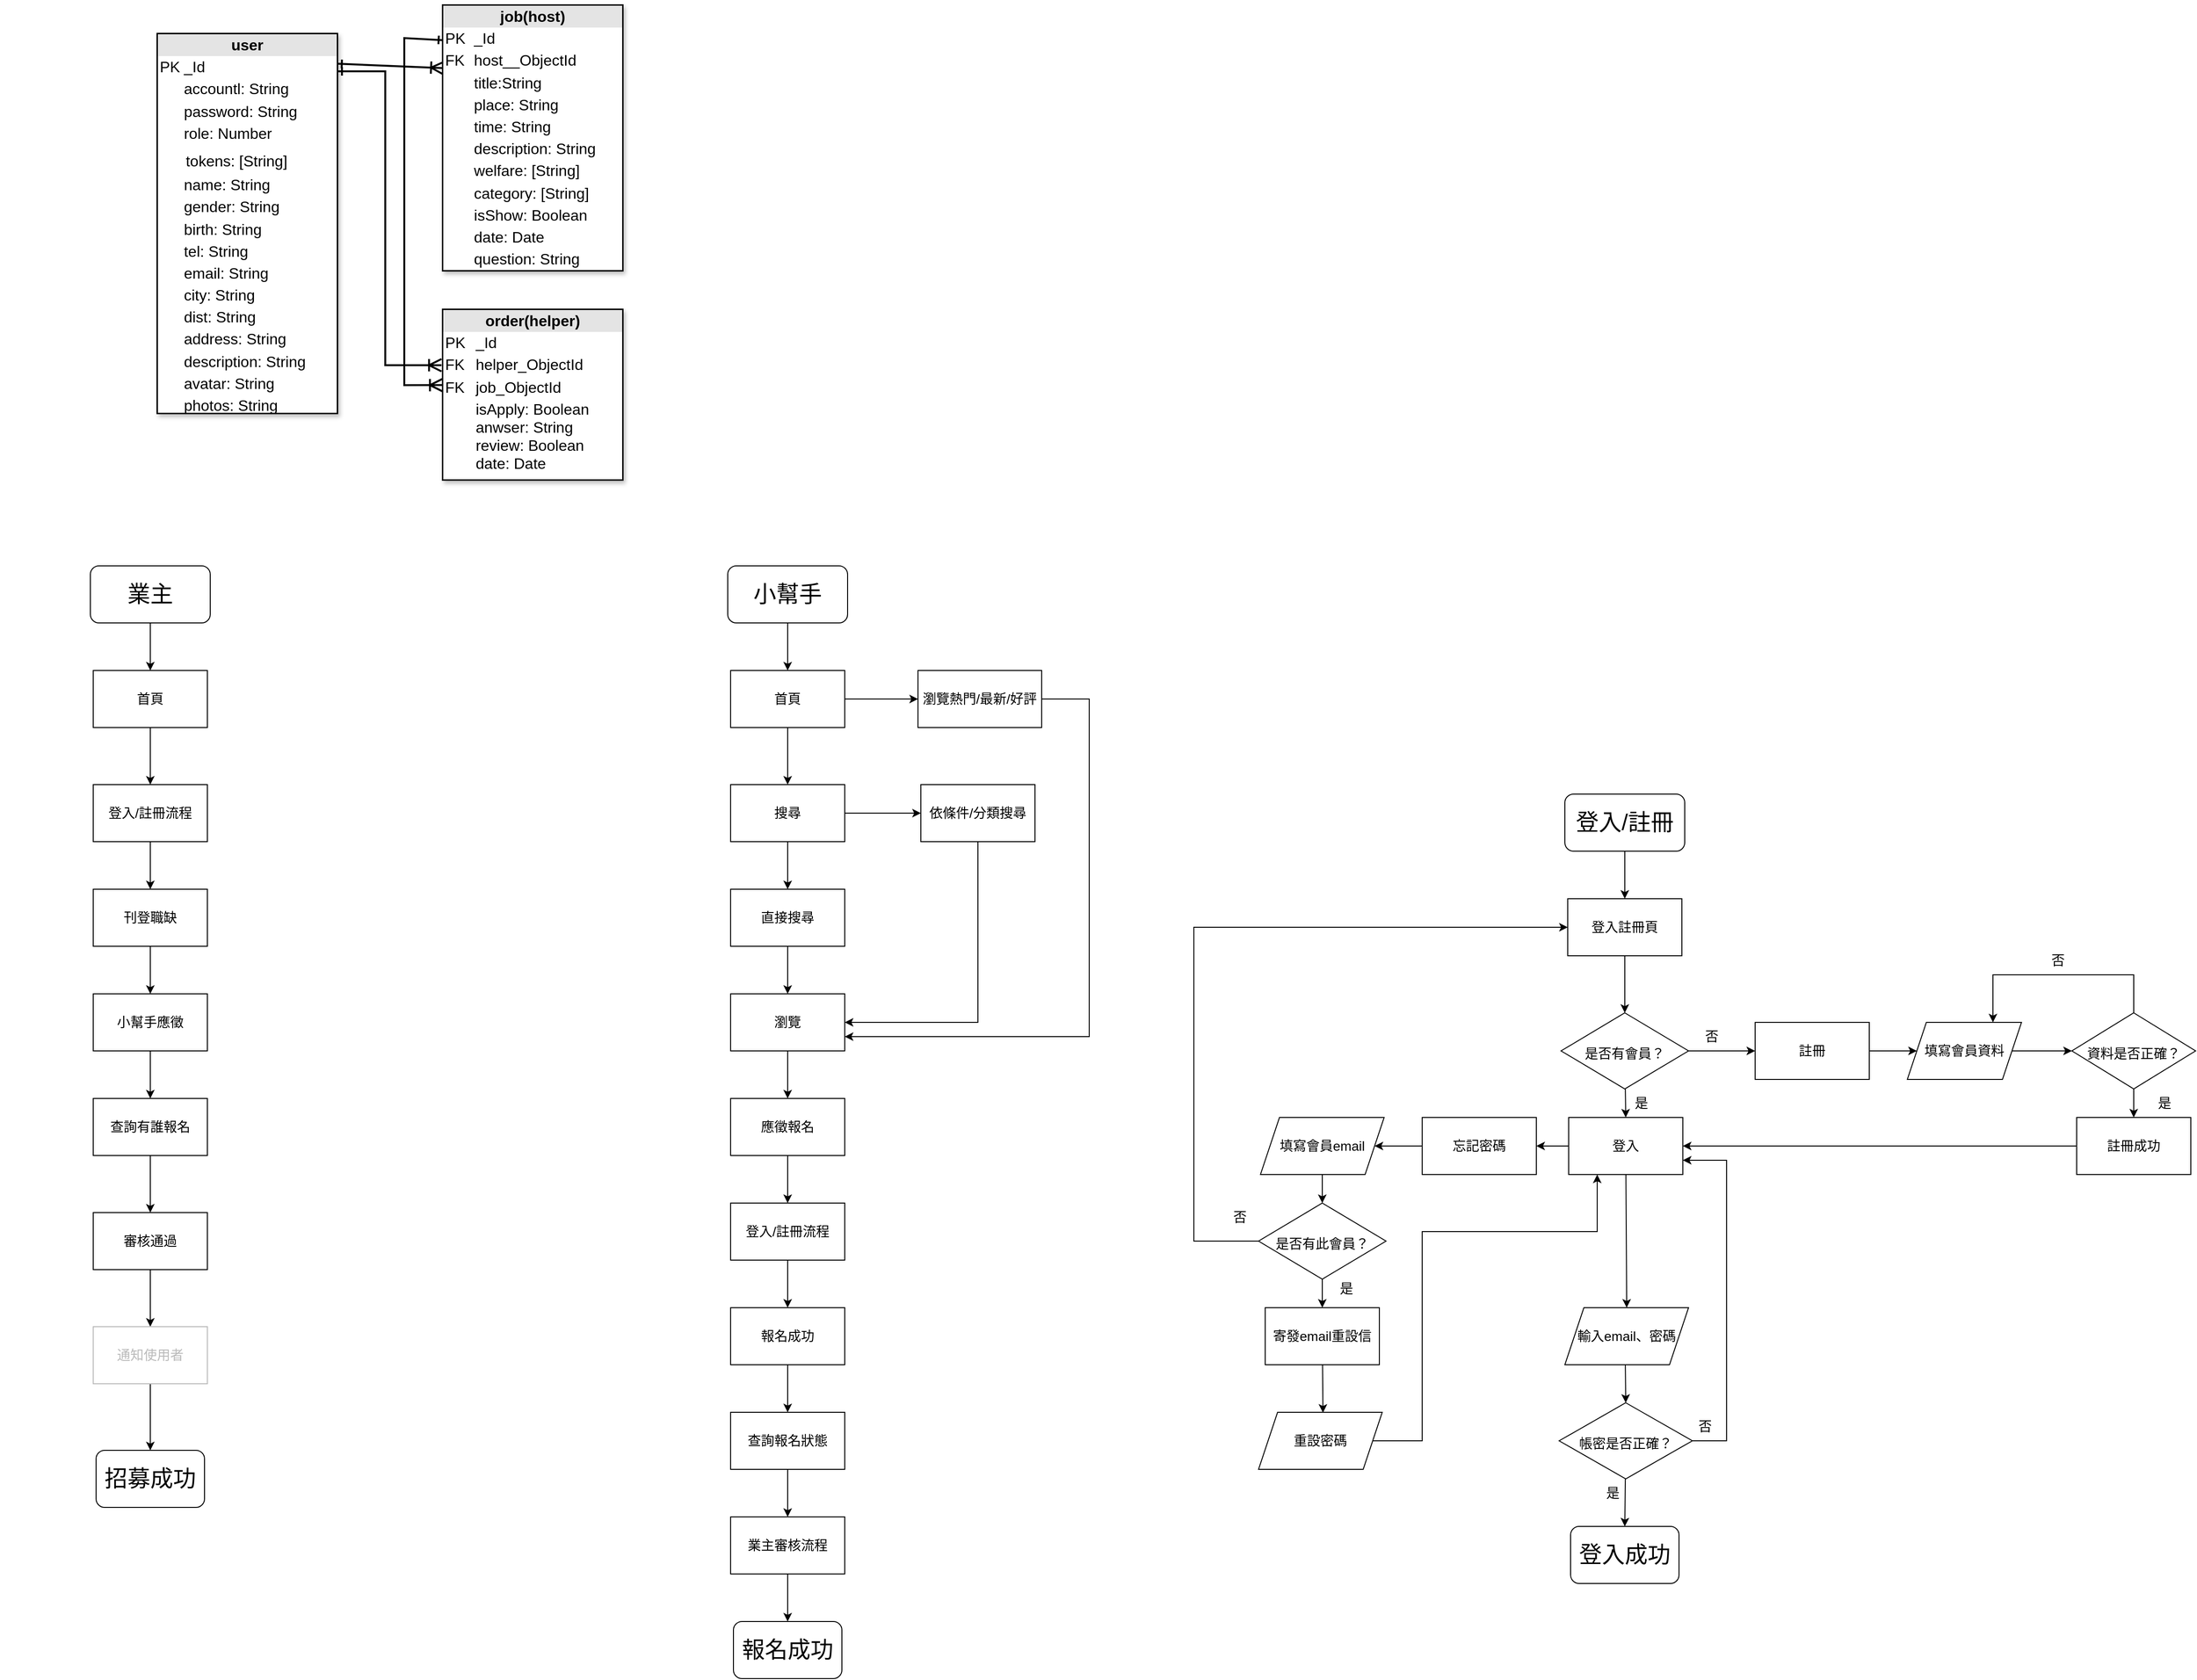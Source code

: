 <mxfile version="20.1.1" type="github">
  <diagram id="VXJa3HSxTeP06-adV4TN" name="Page-1">
    <mxGraphModel dx="2194" dy="1513" grid="1" gridSize="10" guides="1" tooltips="1" connect="1" arrows="1" fold="1" page="1" pageScale="1" pageWidth="1600" pageHeight="900" math="0" shadow="0">
      <root>
        <mxCell id="0" />
        <mxCell id="1" parent="0" />
        <mxCell id="glmr9BxrNnxyivZ2eAfm-76" style="edgeStyle=none;rounded=0;orthogonalLoop=1;jettySize=auto;html=1;entryX=0.5;entryY=0;entryDx=0;entryDy=0;fontSize=14;" parent="1" source="PhBX2D7lwxs2gd5kTWM1-1" target="glmr9BxrNnxyivZ2eAfm-75" edge="1">
          <mxGeometry relative="1" as="geometry" />
        </mxCell>
        <mxCell id="PhBX2D7lwxs2gd5kTWM1-1" value="&lt;font style=&quot;font-size: 24px;&quot;&gt;登入/註冊&lt;/font&gt;" style="rounded=1;whiteSpace=wrap;html=1;" parent="1" vertex="1">
          <mxGeometry x="350" y="-70" width="126" height="60" as="geometry" />
        </mxCell>
        <mxCell id="glmr9BxrNnxyivZ2eAfm-1" value="&lt;font style=&quot;font-size: 24px;&quot;&gt;登入成功&lt;/font&gt;" style="rounded=1;whiteSpace=wrap;html=1;" parent="1" vertex="1">
          <mxGeometry x="356" y="700" width="114" height="60" as="geometry" />
        </mxCell>
        <mxCell id="glmr9BxrNnxyivZ2eAfm-7" style="edgeStyle=none;rounded=0;orthogonalLoop=1;jettySize=auto;html=1;exitX=1;exitY=0.5;exitDx=0;exitDy=0;entryX=0;entryY=0.5;entryDx=0;entryDy=0;fontSize=14;" parent="1" source="glmr9BxrNnxyivZ2eAfm-2" target="glmr9BxrNnxyivZ2eAfm-5" edge="1">
          <mxGeometry relative="1" as="geometry" />
        </mxCell>
        <mxCell id="glmr9BxrNnxyivZ2eAfm-16" style="edgeStyle=none;rounded=0;orthogonalLoop=1;jettySize=auto;html=1;entryX=0.5;entryY=0;entryDx=0;entryDy=0;fontSize=14;" parent="1" source="glmr9BxrNnxyivZ2eAfm-2" target="glmr9BxrNnxyivZ2eAfm-4" edge="1">
          <mxGeometry relative="1" as="geometry" />
        </mxCell>
        <mxCell id="glmr9BxrNnxyivZ2eAfm-2" value="&lt;font style=&quot;font-size: 14px;&quot;&gt;是否有會員？&lt;/font&gt;" style="rhombus;whiteSpace=wrap;html=1;fontSize=24;" parent="1" vertex="1">
          <mxGeometry x="346" y="160" width="134" height="80" as="geometry" />
        </mxCell>
        <mxCell id="glmr9BxrNnxyivZ2eAfm-46" style="edgeStyle=none;rounded=0;orthogonalLoop=1;jettySize=auto;html=1;entryX=0.5;entryY=0;entryDx=0;entryDy=0;fontSize=14;" parent="1" source="glmr9BxrNnxyivZ2eAfm-4" target="glmr9BxrNnxyivZ2eAfm-17" edge="1">
          <mxGeometry relative="1" as="geometry" />
        </mxCell>
        <mxCell id="glmr9BxrNnxyivZ2eAfm-70" style="edgeStyle=none;rounded=0;orthogonalLoop=1;jettySize=auto;html=1;entryX=1;entryY=0.5;entryDx=0;entryDy=0;fontSize=14;" parent="1" source="glmr9BxrNnxyivZ2eAfm-4" target="glmr9BxrNnxyivZ2eAfm-8" edge="1">
          <mxGeometry relative="1" as="geometry" />
        </mxCell>
        <mxCell id="glmr9BxrNnxyivZ2eAfm-4" value="登入" style="rounded=0;whiteSpace=wrap;html=1;fontSize=14;" parent="1" vertex="1">
          <mxGeometry x="354" y="270" width="120" height="60" as="geometry" />
        </mxCell>
        <mxCell id="glmr9BxrNnxyivZ2eAfm-11" style="edgeStyle=none;rounded=0;orthogonalLoop=1;jettySize=auto;html=1;fontSize=14;" parent="1" source="glmr9BxrNnxyivZ2eAfm-5" target="glmr9BxrNnxyivZ2eAfm-9" edge="1">
          <mxGeometry relative="1" as="geometry" />
        </mxCell>
        <mxCell id="glmr9BxrNnxyivZ2eAfm-5" value="註冊" style="rounded=0;whiteSpace=wrap;html=1;fontSize=14;" parent="1" vertex="1">
          <mxGeometry x="550" y="170" width="120" height="60" as="geometry" />
        </mxCell>
        <mxCell id="glmr9BxrNnxyivZ2eAfm-72" style="edgeStyle=none;rounded=0;orthogonalLoop=1;jettySize=auto;html=1;entryX=1;entryY=0.5;entryDx=0;entryDy=0;fontSize=14;" parent="1" source="glmr9BxrNnxyivZ2eAfm-8" target="glmr9BxrNnxyivZ2eAfm-45" edge="1">
          <mxGeometry relative="1" as="geometry" />
        </mxCell>
        <mxCell id="glmr9BxrNnxyivZ2eAfm-8" value="忘記密碼" style="rounded=0;whiteSpace=wrap;html=1;fontSize=14;" parent="1" vertex="1">
          <mxGeometry x="200" y="270" width="120" height="60" as="geometry" />
        </mxCell>
        <mxCell id="glmr9BxrNnxyivZ2eAfm-30" style="edgeStyle=none;rounded=0;orthogonalLoop=1;jettySize=auto;html=1;fontSize=14;" parent="1" source="glmr9BxrNnxyivZ2eAfm-9" target="glmr9BxrNnxyivZ2eAfm-29" edge="1">
          <mxGeometry relative="1" as="geometry" />
        </mxCell>
        <mxCell id="glmr9BxrNnxyivZ2eAfm-9" value="填寫會員資料" style="shape=parallelogram;perimeter=parallelogramPerimeter;whiteSpace=wrap;html=1;fixedSize=1;fontSize=14;" parent="1" vertex="1">
          <mxGeometry x="710" y="170" width="120" height="60" as="geometry" />
        </mxCell>
        <mxCell id="glmr9BxrNnxyivZ2eAfm-12" value="是" style="text;html=1;resizable=0;autosize=1;align=center;verticalAlign=middle;points=[];fillColor=none;strokeColor=none;rounded=0;fontSize=14;" parent="1" vertex="1">
          <mxGeometry x="410" y="240" width="40" height="30" as="geometry" />
        </mxCell>
        <mxCell id="glmr9BxrNnxyivZ2eAfm-13" value="否" style="text;html=1;resizable=0;autosize=1;align=center;verticalAlign=middle;points=[];fillColor=none;strokeColor=none;rounded=0;fontSize=14;" parent="1" vertex="1">
          <mxGeometry x="484" y="170" width="40" height="30" as="geometry" />
        </mxCell>
        <mxCell id="glmr9BxrNnxyivZ2eAfm-23" style="edgeStyle=none;rounded=0;orthogonalLoop=1;jettySize=auto;html=1;entryX=0.5;entryY=0;entryDx=0;entryDy=0;fontSize=14;exitX=0.489;exitY=1.005;exitDx=0;exitDy=0;exitPerimeter=0;" parent="1" source="glmr9BxrNnxyivZ2eAfm-17" target="glmr9BxrNnxyivZ2eAfm-22" edge="1">
          <mxGeometry relative="1" as="geometry" />
        </mxCell>
        <mxCell id="glmr9BxrNnxyivZ2eAfm-17" value="輸入email、密碼" style="shape=parallelogram;perimeter=parallelogramPerimeter;whiteSpace=wrap;html=1;fixedSize=1;fontSize=14;" parent="1" vertex="1">
          <mxGeometry x="350" y="470" width="130" height="60" as="geometry" />
        </mxCell>
        <mxCell id="glmr9BxrNnxyivZ2eAfm-38" style="edgeStyle=none;rounded=0;orthogonalLoop=1;jettySize=auto;html=1;entryX=0.5;entryY=0;entryDx=0;entryDy=0;fontSize=14;" parent="1" source="glmr9BxrNnxyivZ2eAfm-22" target="glmr9BxrNnxyivZ2eAfm-1" edge="1">
          <mxGeometry relative="1" as="geometry" />
        </mxCell>
        <mxCell id="glmr9BxrNnxyivZ2eAfm-64" style="edgeStyle=none;rounded=0;orthogonalLoop=1;jettySize=auto;html=1;fontSize=14;entryX=1;entryY=0.75;entryDx=0;entryDy=0;" parent="1" source="glmr9BxrNnxyivZ2eAfm-22" target="glmr9BxrNnxyivZ2eAfm-4" edge="1">
          <mxGeometry relative="1" as="geometry">
            <mxPoint x="520" y="320" as="targetPoint" />
            <Array as="points">
              <mxPoint x="520" y="610" />
              <mxPoint x="520" y="315" />
            </Array>
          </mxGeometry>
        </mxCell>
        <mxCell id="glmr9BxrNnxyivZ2eAfm-22" value="&lt;font style=&quot;font-size: 14px;&quot;&gt;帳密是否正確？&lt;br&gt;&lt;/font&gt;" style="rhombus;whiteSpace=wrap;html=1;fontSize=24;" parent="1" vertex="1">
          <mxGeometry x="344" y="570" width="140" height="80" as="geometry" />
        </mxCell>
        <mxCell id="glmr9BxrNnxyivZ2eAfm-24" value="否" style="text;html=1;resizable=0;autosize=1;align=center;verticalAlign=middle;points=[];fillColor=none;strokeColor=none;rounded=0;fontSize=14;" parent="1" vertex="1">
          <mxGeometry x="477" y="580" width="40" height="30" as="geometry" />
        </mxCell>
        <mxCell id="glmr9BxrNnxyivZ2eAfm-25" value="是" style="text;html=1;resizable=0;autosize=1;align=center;verticalAlign=middle;points=[];fillColor=none;strokeColor=none;rounded=0;fontSize=14;" parent="1" vertex="1">
          <mxGeometry x="380" y="650" width="40" height="30" as="geometry" />
        </mxCell>
        <mxCell id="glmr9BxrNnxyivZ2eAfm-36" style="edgeStyle=none;rounded=0;orthogonalLoop=1;jettySize=auto;html=1;entryX=1;entryY=0.5;entryDx=0;entryDy=0;fontSize=14;" parent="1" source="glmr9BxrNnxyivZ2eAfm-26" target="glmr9BxrNnxyivZ2eAfm-4" edge="1">
          <mxGeometry relative="1" as="geometry" />
        </mxCell>
        <mxCell id="glmr9BxrNnxyivZ2eAfm-26" value="註冊成功" style="rounded=0;whiteSpace=wrap;html=1;fontSize=14;" parent="1" vertex="1">
          <mxGeometry x="888" y="270" width="120" height="60" as="geometry" />
        </mxCell>
        <mxCell id="glmr9BxrNnxyivZ2eAfm-31" style="edgeStyle=none;rounded=0;orthogonalLoop=1;jettySize=auto;html=1;entryX=0.5;entryY=0;entryDx=0;entryDy=0;fontSize=14;" parent="1" source="glmr9BxrNnxyivZ2eAfm-29" target="glmr9BxrNnxyivZ2eAfm-26" edge="1">
          <mxGeometry relative="1" as="geometry" />
        </mxCell>
        <mxCell id="glmr9BxrNnxyivZ2eAfm-35" style="edgeStyle=none;rounded=0;orthogonalLoop=1;jettySize=auto;html=1;fontSize=14;exitX=0.5;exitY=0;exitDx=0;exitDy=0;entryX=0.75;entryY=0;entryDx=0;entryDy=0;" parent="1" source="glmr9BxrNnxyivZ2eAfm-29" target="glmr9BxrNnxyivZ2eAfm-9" edge="1">
          <mxGeometry relative="1" as="geometry">
            <Array as="points">
              <mxPoint x="948" y="120" />
              <mxPoint x="800" y="120" />
            </Array>
          </mxGeometry>
        </mxCell>
        <mxCell id="glmr9BxrNnxyivZ2eAfm-29" value="&lt;font style=&quot;font-size: 14px;&quot;&gt;資料是否正確？&lt;br&gt;&lt;/font&gt;" style="rhombus;whiteSpace=wrap;html=1;fontSize=24;" parent="1" vertex="1">
          <mxGeometry x="883" y="160" width="130" height="80" as="geometry" />
        </mxCell>
        <mxCell id="glmr9BxrNnxyivZ2eAfm-32" value="是" style="text;html=1;resizable=0;autosize=1;align=center;verticalAlign=middle;points=[];fillColor=none;strokeColor=none;rounded=0;fontSize=14;" parent="1" vertex="1">
          <mxGeometry x="960" y="240" width="40" height="30" as="geometry" />
        </mxCell>
        <mxCell id="glmr9BxrNnxyivZ2eAfm-34" value="否" style="text;html=1;resizable=0;autosize=1;align=center;verticalAlign=middle;points=[];fillColor=none;strokeColor=none;rounded=0;fontSize=14;" parent="1" vertex="1">
          <mxGeometry x="848" y="90" width="40" height="30" as="geometry" />
        </mxCell>
        <mxCell id="glmr9BxrNnxyivZ2eAfm-73" style="edgeStyle=none;rounded=0;orthogonalLoop=1;jettySize=auto;html=1;entryX=0.5;entryY=0;entryDx=0;entryDy=0;fontSize=14;" parent="1" source="glmr9BxrNnxyivZ2eAfm-45" target="glmr9BxrNnxyivZ2eAfm-51" edge="1">
          <mxGeometry relative="1" as="geometry" />
        </mxCell>
        <mxCell id="glmr9BxrNnxyivZ2eAfm-45" value="填寫會員email" style="shape=parallelogram;perimeter=parallelogramPerimeter;whiteSpace=wrap;html=1;fixedSize=1;fontSize=14;" parent="1" vertex="1">
          <mxGeometry x="30" y="270" width="130" height="60" as="geometry" />
        </mxCell>
        <mxCell id="glmr9BxrNnxyivZ2eAfm-69" style="edgeStyle=none;rounded=0;orthogonalLoop=1;jettySize=auto;html=1;entryX=0.521;entryY=0.008;entryDx=0;entryDy=0;entryPerimeter=0;fontSize=14;" parent="1" source="glmr9BxrNnxyivZ2eAfm-47" target="glmr9BxrNnxyivZ2eAfm-50" edge="1">
          <mxGeometry relative="1" as="geometry" />
        </mxCell>
        <mxCell id="glmr9BxrNnxyivZ2eAfm-47" value="寄發email重設信" style="whiteSpace=wrap;html=1;fontSize=14;" parent="1" vertex="1">
          <mxGeometry x="35" y="470" width="120" height="60" as="geometry" />
        </mxCell>
        <mxCell id="glmr9BxrNnxyivZ2eAfm-67" style="edgeStyle=none;rounded=0;orthogonalLoop=1;jettySize=auto;html=1;fontSize=14;entryX=0.25;entryY=1;entryDx=0;entryDy=0;" parent="1" source="glmr9BxrNnxyivZ2eAfm-50" target="glmr9BxrNnxyivZ2eAfm-4" edge="1">
          <mxGeometry relative="1" as="geometry">
            <mxPoint x="250" y="610" as="targetPoint" />
            <Array as="points">
              <mxPoint x="200" y="610" />
              <mxPoint x="200" y="390" />
              <mxPoint x="384" y="390" />
            </Array>
          </mxGeometry>
        </mxCell>
        <mxCell id="glmr9BxrNnxyivZ2eAfm-50" value="重設密碼" style="shape=parallelogram;perimeter=parallelogramPerimeter;whiteSpace=wrap;html=1;fixedSize=1;fontSize=14;" parent="1" vertex="1">
          <mxGeometry x="28" y="580" width="130" height="60" as="geometry" />
        </mxCell>
        <mxCell id="glmr9BxrNnxyivZ2eAfm-66" style="edgeStyle=none;rounded=0;orthogonalLoop=1;jettySize=auto;html=1;exitX=0;exitY=0.5;exitDx=0;exitDy=0;fontSize=14;entryX=0;entryY=0.5;entryDx=0;entryDy=0;" parent="1" source="glmr9BxrNnxyivZ2eAfm-51" target="glmr9BxrNnxyivZ2eAfm-75" edge="1">
          <mxGeometry relative="1" as="geometry">
            <mxPoint x="340" y="200" as="targetPoint" />
            <Array as="points">
              <mxPoint x="-40" y="400" />
              <mxPoint x="-40" y="70" />
            </Array>
          </mxGeometry>
        </mxCell>
        <mxCell id="glmr9BxrNnxyivZ2eAfm-68" style="edgeStyle=none;rounded=0;orthogonalLoop=1;jettySize=auto;html=1;entryX=0.5;entryY=0;entryDx=0;entryDy=0;fontSize=14;" parent="1" source="glmr9BxrNnxyivZ2eAfm-51" target="glmr9BxrNnxyivZ2eAfm-47" edge="1">
          <mxGeometry relative="1" as="geometry" />
        </mxCell>
        <mxCell id="glmr9BxrNnxyivZ2eAfm-51" value="&lt;font style=&quot;font-size: 14px;&quot;&gt;是否有此會員？&lt;/font&gt;" style="rhombus;whiteSpace=wrap;html=1;fontSize=24;" parent="1" vertex="1">
          <mxGeometry x="28" y="360" width="134" height="80" as="geometry" />
        </mxCell>
        <mxCell id="glmr9BxrNnxyivZ2eAfm-53" value="是" style="text;html=1;resizable=0;autosize=1;align=center;verticalAlign=middle;points=[];fillColor=none;strokeColor=none;rounded=0;fontSize=14;" parent="1" vertex="1">
          <mxGeometry x="100" y="435" width="40" height="30" as="geometry" />
        </mxCell>
        <mxCell id="glmr9BxrNnxyivZ2eAfm-55" value="否" style="text;html=1;resizable=0;autosize=1;align=center;verticalAlign=middle;points=[];fillColor=none;strokeColor=none;rounded=0;fontSize=14;" parent="1" vertex="1">
          <mxGeometry x="-12" y="360" width="40" height="30" as="geometry" />
        </mxCell>
        <mxCell id="glmr9BxrNnxyivZ2eAfm-65" style="edgeStyle=none;rounded=0;orthogonalLoop=1;jettySize=auto;html=1;exitX=1;exitY=0;exitDx=0;exitDy=0;fontSize=14;" parent="1" edge="1">
          <mxGeometry relative="1" as="geometry">
            <mxPoint x="122.5" y="700" as="sourcePoint" />
            <mxPoint x="122.5" y="700" as="targetPoint" />
          </mxGeometry>
        </mxCell>
        <mxCell id="glmr9BxrNnxyivZ2eAfm-77" style="edgeStyle=none;rounded=0;orthogonalLoop=1;jettySize=auto;html=1;exitX=0.5;exitY=1;exitDx=0;exitDy=0;entryX=0.5;entryY=0;entryDx=0;entryDy=0;fontSize=14;" parent="1" source="glmr9BxrNnxyivZ2eAfm-75" target="glmr9BxrNnxyivZ2eAfm-2" edge="1">
          <mxGeometry relative="1" as="geometry" />
        </mxCell>
        <mxCell id="glmr9BxrNnxyivZ2eAfm-75" value="登入註冊頁" style="rounded=0;whiteSpace=wrap;html=1;fontSize=14;" parent="1" vertex="1">
          <mxGeometry x="353" y="40" width="120" height="60" as="geometry" />
        </mxCell>
        <mxCell id="u54B39evB33SZoz744Zc-1" style="edgeStyle=none;rounded=0;orthogonalLoop=1;jettySize=auto;html=1;entryX=0.5;entryY=0;entryDx=0;entryDy=0;fontSize=14;" parent="1" source="u54B39evB33SZoz744Zc-2" target="u54B39evB33SZoz744Zc-45" edge="1">
          <mxGeometry relative="1" as="geometry" />
        </mxCell>
        <mxCell id="u54B39evB33SZoz744Zc-2" value="&lt;span style=&quot;font-size: 24px;&quot;&gt;小幫手&lt;/span&gt;" style="rounded=1;whiteSpace=wrap;html=1;" parent="1" vertex="1">
          <mxGeometry x="-530" y="-310" width="126" height="60" as="geometry" />
        </mxCell>
        <mxCell id="u54B39evB33SZoz744Zc-3" value="&lt;font style=&quot;font-size: 24px;&quot;&gt;報名成功&lt;/font&gt;" style="rounded=1;whiteSpace=wrap;html=1;" parent="1" vertex="1">
          <mxGeometry x="-524" y="800" width="114" height="60" as="geometry" />
        </mxCell>
        <mxCell id="u54B39evB33SZoz744Zc-28" style="edgeStyle=none;rounded=0;orthogonalLoop=1;jettySize=auto;html=1;fontSize=14;exitX=0.5;exitY=0;exitDx=0;exitDy=0;entryX=0.75;entryY=0;entryDx=0;entryDy=0;" parent="1" edge="1">
          <mxGeometry relative="1" as="geometry">
            <Array as="points">
              <mxPoint x="-462" y="120" />
              <mxPoint x="-610" y="120" />
            </Array>
            <mxPoint x="-610" y="170" as="targetPoint" />
          </mxGeometry>
        </mxCell>
        <mxCell id="u54B39evB33SZoz744Zc-43" style="edgeStyle=none;rounded=0;orthogonalLoop=1;jettySize=auto;html=1;exitX=1;exitY=0;exitDx=0;exitDy=0;fontSize=14;" parent="1" edge="1">
          <mxGeometry relative="1" as="geometry">
            <mxPoint x="-1287.5" y="700" as="sourcePoint" />
            <mxPoint x="-1287.5" y="700" as="targetPoint" />
          </mxGeometry>
        </mxCell>
        <mxCell id="u54B39evB33SZoz744Zc-47" value="" style="edgeStyle=none;rounded=0;orthogonalLoop=1;jettySize=auto;html=1;fontSize=14;" parent="1" source="u54B39evB33SZoz744Zc-45" target="u54B39evB33SZoz744Zc-46" edge="1">
          <mxGeometry relative="1" as="geometry" />
        </mxCell>
        <mxCell id="u54B39evB33SZoz744Zc-50" style="edgeStyle=none;rounded=0;orthogonalLoop=1;jettySize=auto;html=1;entryX=0;entryY=0.5;entryDx=0;entryDy=0;fontSize=14;" parent="1" source="u54B39evB33SZoz744Zc-45" target="u54B39evB33SZoz744Zc-49" edge="1">
          <mxGeometry relative="1" as="geometry" />
        </mxCell>
        <mxCell id="u54B39evB33SZoz744Zc-45" value="首頁" style="rounded=0;whiteSpace=wrap;html=1;fontSize=14;" parent="1" vertex="1">
          <mxGeometry x="-527" y="-200" width="120" height="60" as="geometry" />
        </mxCell>
        <mxCell id="u54B39evB33SZoz744Zc-53" value="" style="edgeStyle=none;rounded=0;orthogonalLoop=1;jettySize=auto;html=1;fontSize=14;" parent="1" source="u54B39evB33SZoz744Zc-46" target="u54B39evB33SZoz744Zc-52" edge="1">
          <mxGeometry relative="1" as="geometry" />
        </mxCell>
        <mxCell id="u54B39evB33SZoz744Zc-61" style="edgeStyle=none;rounded=0;orthogonalLoop=1;jettySize=auto;html=1;entryX=0.5;entryY=0;entryDx=0;entryDy=0;fontSize=14;" parent="1" source="u54B39evB33SZoz744Zc-46" target="u54B39evB33SZoz744Zc-48" edge="1">
          <mxGeometry relative="1" as="geometry" />
        </mxCell>
        <mxCell id="u54B39evB33SZoz744Zc-46" value="搜尋" style="whiteSpace=wrap;html=1;fontSize=14;rounded=0;" parent="1" vertex="1">
          <mxGeometry x="-527" y="-80" width="120" height="60" as="geometry" />
        </mxCell>
        <mxCell id="u54B39evB33SZoz744Zc-55" value="" style="edgeStyle=none;rounded=0;orthogonalLoop=1;jettySize=auto;html=1;fontSize=14;" parent="1" source="u54B39evB33SZoz744Zc-48" target="u54B39evB33SZoz744Zc-54" edge="1">
          <mxGeometry relative="1" as="geometry" />
        </mxCell>
        <mxCell id="u54B39evB33SZoz744Zc-48" value="直接搜尋" style="whiteSpace=wrap;html=1;fontSize=14;rounded=0;" parent="1" vertex="1">
          <mxGeometry x="-527" y="30" width="120" height="60" as="geometry" />
        </mxCell>
        <mxCell id="u54B39evB33SZoz744Zc-66" style="edgeStyle=none;rounded=0;orthogonalLoop=1;jettySize=auto;html=1;fontSize=14;entryX=1;entryY=0.75;entryDx=0;entryDy=0;" parent="1" source="u54B39evB33SZoz744Zc-49" target="u54B39evB33SZoz744Zc-54" edge="1">
          <mxGeometry relative="1" as="geometry">
            <mxPoint x="-150" y="190" as="targetPoint" />
            <Array as="points">
              <mxPoint x="-150" y="-170" />
              <mxPoint x="-150" y="185" />
            </Array>
          </mxGeometry>
        </mxCell>
        <mxCell id="u54B39evB33SZoz744Zc-49" value="瀏覽熱門/最新/好評" style="rounded=0;whiteSpace=wrap;html=1;fontSize=14;" parent="1" vertex="1">
          <mxGeometry x="-330" y="-200" width="130" height="60" as="geometry" />
        </mxCell>
        <mxCell id="u54B39evB33SZoz744Zc-62" style="edgeStyle=none;rounded=0;orthogonalLoop=1;jettySize=auto;html=1;fontSize=14;entryX=1;entryY=0.5;entryDx=0;entryDy=0;" parent="1" source="u54B39evB33SZoz744Zc-52" target="u54B39evB33SZoz744Zc-54" edge="1">
          <mxGeometry relative="1" as="geometry">
            <mxPoint x="-267" y="170" as="targetPoint" />
            <Array as="points">
              <mxPoint x="-267" y="170" />
            </Array>
          </mxGeometry>
        </mxCell>
        <mxCell id="u54B39evB33SZoz744Zc-52" value="依條件/分類搜尋" style="whiteSpace=wrap;html=1;fontSize=14;rounded=0;" parent="1" vertex="1">
          <mxGeometry x="-327" y="-80" width="120" height="60" as="geometry" />
        </mxCell>
        <mxCell id="u54B39evB33SZoz744Zc-57" value="" style="edgeStyle=none;rounded=0;orthogonalLoop=1;jettySize=auto;html=1;fontSize=14;" parent="1" source="u54B39evB33SZoz744Zc-54" target="u54B39evB33SZoz744Zc-56" edge="1">
          <mxGeometry relative="1" as="geometry" />
        </mxCell>
        <mxCell id="u54B39evB33SZoz744Zc-54" value="瀏覽" style="whiteSpace=wrap;html=1;fontSize=14;rounded=0;" parent="1" vertex="1">
          <mxGeometry x="-527" y="140" width="120" height="60" as="geometry" />
        </mxCell>
        <mxCell id="u54B39evB33SZoz744Zc-59" value="" style="edgeStyle=none;rounded=0;orthogonalLoop=1;jettySize=auto;html=1;fontSize=14;" parent="1" source="u54B39evB33SZoz744Zc-56" target="u54B39evB33SZoz744Zc-58" edge="1">
          <mxGeometry relative="1" as="geometry" />
        </mxCell>
        <mxCell id="u54B39evB33SZoz744Zc-56" value="應徵報名" style="whiteSpace=wrap;html=1;fontSize=14;rounded=0;" parent="1" vertex="1">
          <mxGeometry x="-527" y="250" width="120" height="60" as="geometry" />
        </mxCell>
        <mxCell id="u54B39evB33SZoz744Zc-67" style="edgeStyle=none;rounded=0;orthogonalLoop=1;jettySize=auto;html=1;entryX=0.5;entryY=0;entryDx=0;entryDy=0;fontSize=14;" parent="1" source="u54B39evB33SZoz744Zc-58" target="u54B39evB33SZoz744Zc-60" edge="1">
          <mxGeometry relative="1" as="geometry" />
        </mxCell>
        <mxCell id="u54B39evB33SZoz744Zc-58" value="登入/註冊流程" style="whiteSpace=wrap;html=1;fontSize=14;rounded=0;" parent="1" vertex="1">
          <mxGeometry x="-527" y="360" width="120" height="60" as="geometry" />
        </mxCell>
        <mxCell id="u54B39evB33SZoz744Zc-99" style="edgeStyle=none;rounded=0;orthogonalLoop=1;jettySize=auto;html=1;entryX=0.5;entryY=0;entryDx=0;entryDy=0;fontSize=14;" parent="1" source="u54B39evB33SZoz744Zc-60" target="u54B39evB33SZoz744Zc-97" edge="1">
          <mxGeometry relative="1" as="geometry" />
        </mxCell>
        <mxCell id="u54B39evB33SZoz744Zc-60" value="報名成功" style="whiteSpace=wrap;html=1;fontSize=14;rounded=0;" parent="1" vertex="1">
          <mxGeometry x="-527" y="470" width="120" height="60" as="geometry" />
        </mxCell>
        <mxCell id="u54B39evB33SZoz744Zc-101" style="edgeStyle=none;rounded=0;orthogonalLoop=1;jettySize=auto;html=1;entryX=0.5;entryY=0;entryDx=0;entryDy=0;fontSize=14;" parent="1" source="u54B39evB33SZoz744Zc-63" target="u54B39evB33SZoz744Zc-3" edge="1">
          <mxGeometry relative="1" as="geometry" />
        </mxCell>
        <mxCell id="u54B39evB33SZoz744Zc-63" value="業主審核流程" style="whiteSpace=wrap;html=1;fontSize=14;rounded=0;" parent="1" vertex="1">
          <mxGeometry x="-527" y="690" width="120" height="60" as="geometry" />
        </mxCell>
        <mxCell id="u54B39evB33SZoz744Zc-70" style="edgeStyle=none;rounded=0;orthogonalLoop=1;jettySize=auto;html=1;entryX=0.5;entryY=0;entryDx=0;entryDy=0;fontSize=14;" parent="1" source="u54B39evB33SZoz744Zc-71" target="u54B39evB33SZoz744Zc-75" edge="1">
          <mxGeometry relative="1" as="geometry" />
        </mxCell>
        <mxCell id="u54B39evB33SZoz744Zc-71" value="&lt;span style=&quot;font-size: 24px;&quot;&gt;業主&lt;/span&gt;" style="rounded=1;whiteSpace=wrap;html=1;" parent="1" vertex="1">
          <mxGeometry x="-1200" y="-310" width="126" height="60" as="geometry" />
        </mxCell>
        <mxCell id="u54B39evB33SZoz744Zc-72" value="&lt;font style=&quot;font-size: 24px;&quot;&gt;招募成功&lt;/font&gt;" style="rounded=1;whiteSpace=wrap;html=1;" parent="1" vertex="1">
          <mxGeometry x="-1194" y="620" width="114" height="60" as="geometry" />
        </mxCell>
        <mxCell id="u54B39evB33SZoz744Zc-73" value="" style="edgeStyle=none;rounded=0;orthogonalLoop=1;jettySize=auto;html=1;fontSize=14;" parent="1" source="u54B39evB33SZoz744Zc-75" target="u54B39evB33SZoz744Zc-78" edge="1">
          <mxGeometry relative="1" as="geometry" />
        </mxCell>
        <mxCell id="u54B39evB33SZoz744Zc-75" value="首頁" style="rounded=0;whiteSpace=wrap;html=1;fontSize=14;" parent="1" vertex="1">
          <mxGeometry x="-1197" y="-200" width="120" height="60" as="geometry" />
        </mxCell>
        <mxCell id="u54B39evB33SZoz744Zc-77" style="edgeStyle=none;rounded=0;orthogonalLoop=1;jettySize=auto;html=1;entryX=0.5;entryY=0;entryDx=0;entryDy=0;fontSize=14;" parent="1" source="u54B39evB33SZoz744Zc-78" target="u54B39evB33SZoz744Zc-80" edge="1">
          <mxGeometry relative="1" as="geometry" />
        </mxCell>
        <mxCell id="u54B39evB33SZoz744Zc-78" value="登入/註冊流程" style="whiteSpace=wrap;html=1;fontSize=14;rounded=0;" parent="1" vertex="1">
          <mxGeometry x="-1197" y="-80" width="120" height="60" as="geometry" />
        </mxCell>
        <mxCell id="u54B39evB33SZoz744Zc-79" value="" style="edgeStyle=none;rounded=0;orthogonalLoop=1;jettySize=auto;html=1;fontSize=14;" parent="1" source="u54B39evB33SZoz744Zc-80" target="u54B39evB33SZoz744Zc-86" edge="1">
          <mxGeometry relative="1" as="geometry" />
        </mxCell>
        <mxCell id="u54B39evB33SZoz744Zc-80" value="刊登職缺" style="whiteSpace=wrap;html=1;fontSize=14;rounded=0;" parent="1" vertex="1">
          <mxGeometry x="-1197" y="30" width="120" height="60" as="geometry" />
        </mxCell>
        <mxCell id="u54B39evB33SZoz744Zc-85" value="" style="edgeStyle=none;rounded=0;orthogonalLoop=1;jettySize=auto;html=1;fontSize=14;" parent="1" source="u54B39evB33SZoz744Zc-86" target="u54B39evB33SZoz744Zc-88" edge="1">
          <mxGeometry relative="1" as="geometry" />
        </mxCell>
        <mxCell id="u54B39evB33SZoz744Zc-86" value="小幫手應徵" style="whiteSpace=wrap;html=1;fontSize=14;rounded=0;" parent="1" vertex="1">
          <mxGeometry x="-1197" y="140" width="120" height="60" as="geometry" />
        </mxCell>
        <mxCell id="u54B39evB33SZoz744Zc-87" value="" style="edgeStyle=none;rounded=0;orthogonalLoop=1;jettySize=auto;html=1;fontSize=14;" parent="1" source="u54B39evB33SZoz744Zc-88" target="u54B39evB33SZoz744Zc-90" edge="1">
          <mxGeometry relative="1" as="geometry" />
        </mxCell>
        <mxCell id="u54B39evB33SZoz744Zc-88" value="查詢有誰報名" style="whiteSpace=wrap;html=1;fontSize=14;rounded=0;" parent="1" vertex="1">
          <mxGeometry x="-1197" y="250" width="120" height="60" as="geometry" />
        </mxCell>
        <mxCell id="u54B39evB33SZoz744Zc-89" style="edgeStyle=none;rounded=0;orthogonalLoop=1;jettySize=auto;html=1;entryX=0.5;entryY=0;entryDx=0;entryDy=0;fontSize=14;" parent="1" source="u54B39evB33SZoz744Zc-90" target="u54B39evB33SZoz744Zc-92" edge="1">
          <mxGeometry relative="1" as="geometry" />
        </mxCell>
        <mxCell id="u54B39evB33SZoz744Zc-90" value="審核通過" style="whiteSpace=wrap;html=1;fontSize=14;rounded=0;" parent="1" vertex="1">
          <mxGeometry x="-1197" y="370" width="120" height="60" as="geometry" />
        </mxCell>
        <mxCell id="u54B39evB33SZoz744Zc-91" style="edgeStyle=none;rounded=0;orthogonalLoop=1;jettySize=auto;html=1;exitX=0.5;exitY=1;exitDx=0;exitDy=0;entryX=0.5;entryY=0;entryDx=0;entryDy=0;fontSize=14;" parent="1" source="u54B39evB33SZoz744Zc-92" edge="1">
          <mxGeometry relative="1" as="geometry">
            <mxPoint x="-1137" y="620" as="targetPoint" />
          </mxGeometry>
        </mxCell>
        <mxCell id="u54B39evB33SZoz744Zc-92" value="通知使用者" style="whiteSpace=wrap;html=1;fontSize=14;rounded=0;strokeColor=#BABABA;fontColor=#BABABA;" parent="1" vertex="1">
          <mxGeometry x="-1197" y="490" width="120" height="60" as="geometry" />
        </mxCell>
        <mxCell id="u54B39evB33SZoz744Zc-100" style="edgeStyle=none;rounded=0;orthogonalLoop=1;jettySize=auto;html=1;entryX=0.5;entryY=0;entryDx=0;entryDy=0;fontSize=14;" parent="1" source="u54B39evB33SZoz744Zc-97" target="u54B39evB33SZoz744Zc-63" edge="1">
          <mxGeometry relative="1" as="geometry" />
        </mxCell>
        <mxCell id="u54B39evB33SZoz744Zc-97" value="查詢報名狀態" style="rounded=0;whiteSpace=wrap;html=1;fontSize=14;" parent="1" vertex="1">
          <mxGeometry x="-527" y="580" width="120" height="60" as="geometry" />
        </mxCell>
        <mxCell id="XKD9G24x41NN4T1CnMsb-26" value="&lt;div style=&quot;text-align: center; box-sizing: border-box; width: 100%; background: rgb(228, 228, 228); padding: 2px; font-size: 16px;&quot;&gt;&lt;b style=&quot;font-size: 16px;&quot;&gt;user&lt;/b&gt;&lt;/div&gt;&lt;table style=&quot;width: 100%; font-size: 16px;&quot; cellpadding=&quot;2&quot; cellspacing=&quot;0&quot;&gt;&lt;tbody style=&quot;font-size: 16px;&quot;&gt;&lt;tr style=&quot;font-size: 16px;&quot;&gt;&lt;td style=&quot;font-size: 16px;&quot;&gt;PK&lt;/td&gt;&lt;td style=&quot;font-size: 16px;&quot;&gt;_Id&lt;br style=&quot;font-size: 16px;&quot;&gt;&lt;/td&gt;&lt;/tr&gt;&lt;tr&gt;&lt;td&gt;&lt;br&gt;&lt;/td&gt;&lt;td&gt;accountl: String&lt;br&gt;&lt;/td&gt;&lt;/tr&gt;&lt;tr&gt;&lt;td&gt;&lt;br&gt;&lt;/td&gt;&lt;td&gt;password: String&lt;br&gt;&lt;/td&gt;&lt;/tr&gt;&lt;tr&gt;&lt;td&gt;&lt;br&gt;&lt;/td&gt;&lt;td&gt;role: Number&lt;br&gt;&lt;/td&gt;&lt;/tr&gt;&lt;tr&gt;&lt;td&gt;&lt;br&gt;&lt;/td&gt;&lt;td&gt;&lt;table style=&quot;width: 180px;&quot; cellpadding=&quot;2&quot; cellspacing=&quot;0&quot;&gt;&lt;tbody&gt;&lt;tr&gt;&lt;td&gt;&lt;/td&gt;&lt;/tr&gt;&lt;tr&gt;&lt;td style=&quot;border-collapse: collapse;&quot; border=&quot;1&quot;&gt;tokens: [String]&lt;/td&gt;&lt;/tr&gt;&lt;/tbody&gt;&lt;/table&gt;&lt;/td&gt;&lt;/tr&gt;&lt;tr&gt;&lt;td&gt;&lt;br&gt;&lt;/td&gt;&lt;td&gt;name: String&lt;br&gt;&lt;/td&gt;&lt;/tr&gt;&lt;tr&gt;&lt;td&gt;&lt;br&gt;&lt;/td&gt;&lt;td&gt;gender: String&lt;br&gt;&lt;/td&gt;&lt;/tr&gt;&lt;tr&gt;&lt;td&gt;&lt;br&gt;&lt;/td&gt;&lt;td&gt;birth: String&lt;br&gt;&lt;/td&gt;&lt;/tr&gt;&lt;tr&gt;&lt;td&gt;&lt;br&gt;&lt;/td&gt;&lt;td&gt;tel: String&lt;br&gt;&lt;/td&gt;&lt;/tr&gt;&lt;tr&gt;&lt;td&gt;&lt;br&gt;&lt;/td&gt;&lt;td&gt;email: String&lt;br&gt;&lt;/td&gt;&lt;/tr&gt;&lt;tr&gt;&lt;td&gt;&lt;br&gt;&lt;/td&gt;&lt;td&gt;city: String&lt;br&gt;&lt;/td&gt;&lt;/tr&gt;&lt;tr&gt;&lt;td&gt;&lt;br&gt;&lt;/td&gt;&lt;td&gt;dist: String&lt;br&gt;&lt;/td&gt;&lt;/tr&gt;&lt;tr&gt;&lt;td&gt;&lt;br&gt;&lt;/td&gt;&lt;td&gt;address: String&lt;br&gt;&lt;/td&gt;&lt;/tr&gt;&lt;tr&gt;&lt;td&gt;&lt;br&gt;&lt;/td&gt;&lt;td&gt;description: String&lt;br&gt;&lt;/td&gt;&lt;/tr&gt;&lt;tr&gt;&lt;td&gt;&lt;br&gt;&lt;/td&gt;&lt;td&gt;avatar: String&lt;br&gt;&lt;/td&gt;&lt;/tr&gt;&lt;tr&gt;&lt;td&gt;&lt;br&gt;&lt;/td&gt;&lt;td&gt;photos: String&lt;br&gt;&lt;/td&gt;&lt;/tr&gt;&lt;/tbody&gt;&lt;/table&gt;" style="verticalAlign=top;align=left;overflow=fill;html=1;shadow=1;labelBorderColor=default;fontSize=16;strokeColor=#000000;" parent="1" vertex="1">
          <mxGeometry x="-1130" y="-870" width="190" height="400" as="geometry" />
        </mxCell>
        <mxCell id="XKD9G24x41NN4T1CnMsb-70" value="&lt;div style=&quot;text-align: center; box-sizing: border-box; width: 100%; background: rgb(228, 228, 228); padding: 2px; font-size: 16px;&quot;&gt;&lt;b style=&quot;font-size: 16px;&quot;&gt;order(helper)&lt;/b&gt;&lt;/div&gt;&lt;table style=&quot;width: 100%; font-size: 16px;&quot; cellpadding=&quot;2&quot; cellspacing=&quot;0&quot;&gt;&lt;tbody style=&quot;font-size: 16px;&quot;&gt;&lt;tr style=&quot;font-size: 16px;&quot;&gt;&lt;td style=&quot;font-size: 16px;&quot;&gt;PK&lt;br&gt;&lt;/td&gt;&lt;td style=&quot;font-size: 16px;&quot;&gt;_Id&lt;br style=&quot;font-size: 16px;&quot;&gt;&lt;/td&gt;&lt;/tr&gt;&lt;tr style=&quot;font-size: 16px;&quot;&gt;&lt;td style=&quot;font-size: 16px;&quot;&gt;FK&lt;/td&gt;&lt;td style=&quot;font-size: 16px;&quot;&gt;helper_ObjectId&lt;br&gt;&lt;/td&gt;&lt;/tr&gt;&lt;tr style=&quot;font-size: 16px;&quot;&gt;&lt;td style=&quot;font-size: 16px;&quot;&gt;FK&lt;/td&gt;&lt;td style=&quot;font-size: 16px;&quot;&gt;job_ObjectId&lt;br&gt;&lt;/td&gt;&lt;/tr&gt;&lt;tr&gt;&lt;td&gt;&lt;br&gt;&lt;/td&gt;&lt;td&gt;isApply: Boolean&lt;br&gt;anwser: String&lt;br&gt;review: Boolean&lt;br&gt;date: Date&lt;br&gt;&lt;/td&gt;&lt;/tr&gt;&lt;/tbody&gt;&lt;/table&gt;" style="verticalAlign=top;align=left;overflow=fill;html=1;shadow=1;labelBorderColor=default;fontSize=16;" parent="1" vertex="1">
          <mxGeometry x="-830" y="-580" width="190" height="180" as="geometry" />
        </mxCell>
        <mxCell id="gedQf1WDRl3B_7xfSF77-23" value="" style="endArrow=ERone;html=1;rounded=0;strokeWidth=2;exitX=-0.005;exitY=0.328;exitDx=0;exitDy=0;exitPerimeter=0;endFill=0;startArrow=ERoneToMany;startFill=0;targetPerimeterSpacing=0;sourcePerimeterSpacing=0;startSize=10;" parent="1" source="XKD9G24x41NN4T1CnMsb-70" edge="1">
          <mxGeometry width="50" height="50" relative="1" as="geometry">
            <mxPoint x="-680" y="-510" as="sourcePoint" />
            <mxPoint x="-940" y="-830" as="targetPoint" />
            <Array as="points">
              <mxPoint x="-890" y="-521" />
              <mxPoint x="-890" y="-830" />
            </Array>
          </mxGeometry>
        </mxCell>
        <mxCell id="gedQf1WDRl3B_7xfSF77-24" value="" style="endArrow=ERone;html=1;rounded=0;labelBackgroundColor=default;fontFamily=Helvetica;fontSize=11;fontColor=default;startSize=10;strokeColor=default;strokeWidth=2;shape=connector;exitX=0;exitY=0.444;exitDx=0;exitDy=0;exitPerimeter=0;entryX=0.003;entryY=0.133;entryDx=0;entryDy=0;entryPerimeter=0;endFill=0;startArrow=ERoneToMany;startFill=0;" parent="1" source="XKD9G24x41NN4T1CnMsb-70" target="gedQf1WDRl3B_7xfSF77-27" edge="1">
          <mxGeometry width="50" height="50" relative="1" as="geometry">
            <mxPoint x="-680" y="-510" as="sourcePoint" />
            <mxPoint x="-832.09" y="-854.9" as="targetPoint" />
            <Array as="points">
              <mxPoint x="-870" y="-500" />
              <mxPoint x="-870" y="-865" />
            </Array>
          </mxGeometry>
        </mxCell>
        <mxCell id="gedQf1WDRl3B_7xfSF77-25" value="" style="endArrow=ERone;html=1;rounded=0;labelBackgroundColor=default;fontFamily=Helvetica;fontSize=11;fontColor=default;startSize=10;strokeColor=default;strokeWidth=2;shape=connector;exitX=0.006;exitY=0.238;exitDx=0;exitDy=0;exitPerimeter=0;endFill=0;startArrow=ERoneToMany;startFill=0;entryX=0.999;entryY=0.08;entryDx=0;entryDy=0;entryPerimeter=0;" parent="1" source="gedQf1WDRl3B_7xfSF77-27" target="XKD9G24x41NN4T1CnMsb-26" edge="1">
          <mxGeometry width="50" height="50" relative="1" as="geometry">
            <mxPoint x="-831.71" y="-830.2" as="sourcePoint" />
            <mxPoint x="-920" y="-840" as="targetPoint" />
            <Array as="points" />
          </mxGeometry>
        </mxCell>
        <mxCell id="gedQf1WDRl3B_7xfSF77-27" value="&lt;div style=&quot;text-align: center; box-sizing: border-box; width: 100%; background: rgb(228, 228, 228); padding: 2px; line-height: 1.2; font-size: 16px;&quot;&gt;&lt;b style=&quot;font-size: 16px;&quot;&gt;job(host)&lt;/b&gt;&lt;/div&gt;&lt;table style=&quot;width: 100%; font-size: 16px;&quot; cellpadding=&quot;2&quot; cellspacing=&quot;0&quot;&gt;&lt;tbody style=&quot;font-size: 16px;&quot;&gt;&lt;tr style=&quot;font-size: 16px;&quot;&gt;&lt;td style=&quot;font-size: 16px;&quot;&gt;PK&lt;/td&gt;&lt;td style=&quot;font-size: 16px;&quot;&gt;_Id&lt;/td&gt;&lt;/tr&gt;&lt;tr style=&quot;font-size: 16px;&quot;&gt;&lt;td style=&quot;font-size: 16px;&quot;&gt;FK&lt;/td&gt;&lt;td style=&quot;font-size: 16px;&quot;&gt;host__ObjectId&lt;br&gt;&lt;/td&gt;&lt;/tr&gt;&lt;tr style=&quot;font-size: 16px;&quot;&gt;&lt;td style=&quot;font-size: 16px;&quot;&gt;&lt;br&gt;&lt;/td&gt;&lt;td style=&quot;font-size: 16px;&quot;&gt;title:String&lt;br style=&quot;font-size: 16px;&quot;&gt;&lt;/td&gt;&lt;/tr&gt;&lt;tr&gt;&lt;td&gt;&lt;br&gt;&lt;/td&gt;&lt;td&gt;place: String&lt;br&gt;&lt;/td&gt;&lt;/tr&gt;&lt;tr&gt;&lt;td&gt;&lt;br&gt;&lt;/td&gt;&lt;td&gt;time: String&lt;br&gt;&lt;/td&gt;&lt;/tr&gt;&lt;tr&gt;&lt;td&gt;&lt;br&gt;&lt;/td&gt;&lt;td&gt;description: String&lt;br&gt;&lt;/td&gt;&lt;/tr&gt;&lt;tr&gt;&lt;td&gt;&lt;br&gt;&lt;/td&gt;&lt;td&gt;welfare: [String]&lt;br&gt;&lt;/td&gt;&lt;/tr&gt;&lt;tr&gt;&lt;td&gt;&lt;br&gt;&lt;/td&gt;&lt;td&gt;category: [String]&lt;/td&gt;&lt;/tr&gt;&lt;tr&gt;&lt;td&gt;&lt;br&gt;&lt;/td&gt;&lt;td&gt;isShow: Boolean&lt;br&gt;&lt;/td&gt;&lt;/tr&gt;&lt;tr&gt;&lt;td&gt;&lt;br&gt;&lt;/td&gt;&lt;td&gt;date: Date&lt;br&gt;&lt;/td&gt;&lt;/tr&gt;&lt;tr&gt;&lt;td&gt;&lt;br&gt;&lt;/td&gt;&lt;td&gt;question: String&lt;br&gt;&lt;/td&gt;&lt;/tr&gt;&lt;/tbody&gt;&lt;/table&gt;" style="verticalAlign=top;align=left;overflow=fill;html=1;shadow=1;labelBorderColor=default;fontSize=16;" parent="1" vertex="1">
          <mxGeometry x="-830" y="-900" width="190" height="280" as="geometry" />
        </mxCell>
      </root>
    </mxGraphModel>
  </diagram>
</mxfile>
